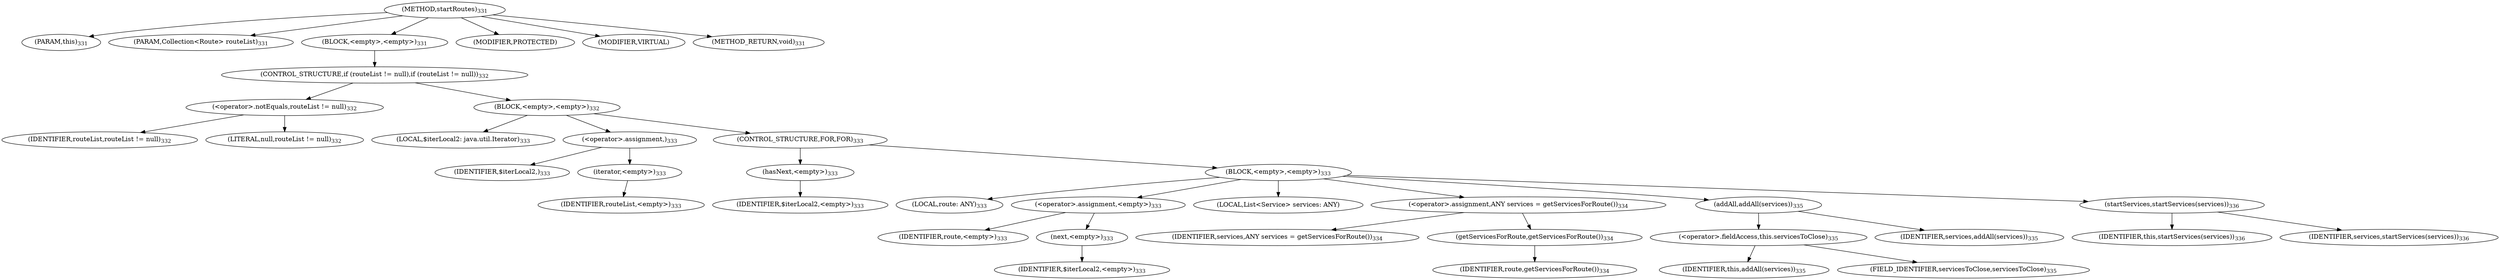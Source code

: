 digraph "startRoutes" {  
"853" [label = <(METHOD,startRoutes)<SUB>331</SUB>> ]
"59" [label = <(PARAM,this)<SUB>331</SUB>> ]
"854" [label = <(PARAM,Collection&lt;Route&gt; routeList)<SUB>331</SUB>> ]
"855" [label = <(BLOCK,&lt;empty&gt;,&lt;empty&gt;)<SUB>331</SUB>> ]
"856" [label = <(CONTROL_STRUCTURE,if (routeList != null),if (routeList != null))<SUB>332</SUB>> ]
"857" [label = <(&lt;operator&gt;.notEquals,routeList != null)<SUB>332</SUB>> ]
"858" [label = <(IDENTIFIER,routeList,routeList != null)<SUB>332</SUB>> ]
"859" [label = <(LITERAL,null,routeList != null)<SUB>332</SUB>> ]
"860" [label = <(BLOCK,&lt;empty&gt;,&lt;empty&gt;)<SUB>332</SUB>> ]
"861" [label = <(LOCAL,$iterLocal2: java.util.Iterator)<SUB>333</SUB>> ]
"862" [label = <(&lt;operator&gt;.assignment,)<SUB>333</SUB>> ]
"863" [label = <(IDENTIFIER,$iterLocal2,)<SUB>333</SUB>> ]
"864" [label = <(iterator,&lt;empty&gt;)<SUB>333</SUB>> ]
"865" [label = <(IDENTIFIER,routeList,&lt;empty&gt;)<SUB>333</SUB>> ]
"866" [label = <(CONTROL_STRUCTURE,FOR,FOR)<SUB>333</SUB>> ]
"867" [label = <(hasNext,&lt;empty&gt;)<SUB>333</SUB>> ]
"868" [label = <(IDENTIFIER,$iterLocal2,&lt;empty&gt;)<SUB>333</SUB>> ]
"869" [label = <(BLOCK,&lt;empty&gt;,&lt;empty&gt;)<SUB>333</SUB>> ]
"870" [label = <(LOCAL,route: ANY)<SUB>333</SUB>> ]
"871" [label = <(&lt;operator&gt;.assignment,&lt;empty&gt;)<SUB>333</SUB>> ]
"872" [label = <(IDENTIFIER,route,&lt;empty&gt;)<SUB>333</SUB>> ]
"873" [label = <(next,&lt;empty&gt;)<SUB>333</SUB>> ]
"874" [label = <(IDENTIFIER,$iterLocal2,&lt;empty&gt;)<SUB>333</SUB>> ]
"875" [label = <(LOCAL,List&lt;Service&gt; services: ANY)> ]
"876" [label = <(&lt;operator&gt;.assignment,ANY services = getServicesForRoute())<SUB>334</SUB>> ]
"877" [label = <(IDENTIFIER,services,ANY services = getServicesForRoute())<SUB>334</SUB>> ]
"878" [label = <(getServicesForRoute,getServicesForRoute())<SUB>334</SUB>> ]
"879" [label = <(IDENTIFIER,route,getServicesForRoute())<SUB>334</SUB>> ]
"880" [label = <(addAll,addAll(services))<SUB>335</SUB>> ]
"881" [label = <(&lt;operator&gt;.fieldAccess,this.servicesToClose)<SUB>335</SUB>> ]
"882" [label = <(IDENTIFIER,this,addAll(services))<SUB>335</SUB>> ]
"883" [label = <(FIELD_IDENTIFIER,servicesToClose,servicesToClose)<SUB>335</SUB>> ]
"884" [label = <(IDENTIFIER,services,addAll(services))<SUB>335</SUB>> ]
"885" [label = <(startServices,startServices(services))<SUB>336</SUB>> ]
"58" [label = <(IDENTIFIER,this,startServices(services))<SUB>336</SUB>> ]
"886" [label = <(IDENTIFIER,services,startServices(services))<SUB>336</SUB>> ]
"887" [label = <(MODIFIER,PROTECTED)> ]
"888" [label = <(MODIFIER,VIRTUAL)> ]
"889" [label = <(METHOD_RETURN,void)<SUB>331</SUB>> ]
  "853" -> "59" 
  "853" -> "854" 
  "853" -> "855" 
  "853" -> "887" 
  "853" -> "888" 
  "853" -> "889" 
  "855" -> "856" 
  "856" -> "857" 
  "856" -> "860" 
  "857" -> "858" 
  "857" -> "859" 
  "860" -> "861" 
  "860" -> "862" 
  "860" -> "866" 
  "862" -> "863" 
  "862" -> "864" 
  "864" -> "865" 
  "866" -> "867" 
  "866" -> "869" 
  "867" -> "868" 
  "869" -> "870" 
  "869" -> "871" 
  "869" -> "875" 
  "869" -> "876" 
  "869" -> "880" 
  "869" -> "885" 
  "871" -> "872" 
  "871" -> "873" 
  "873" -> "874" 
  "876" -> "877" 
  "876" -> "878" 
  "878" -> "879" 
  "880" -> "881" 
  "880" -> "884" 
  "881" -> "882" 
  "881" -> "883" 
  "885" -> "58" 
  "885" -> "886" 
}
